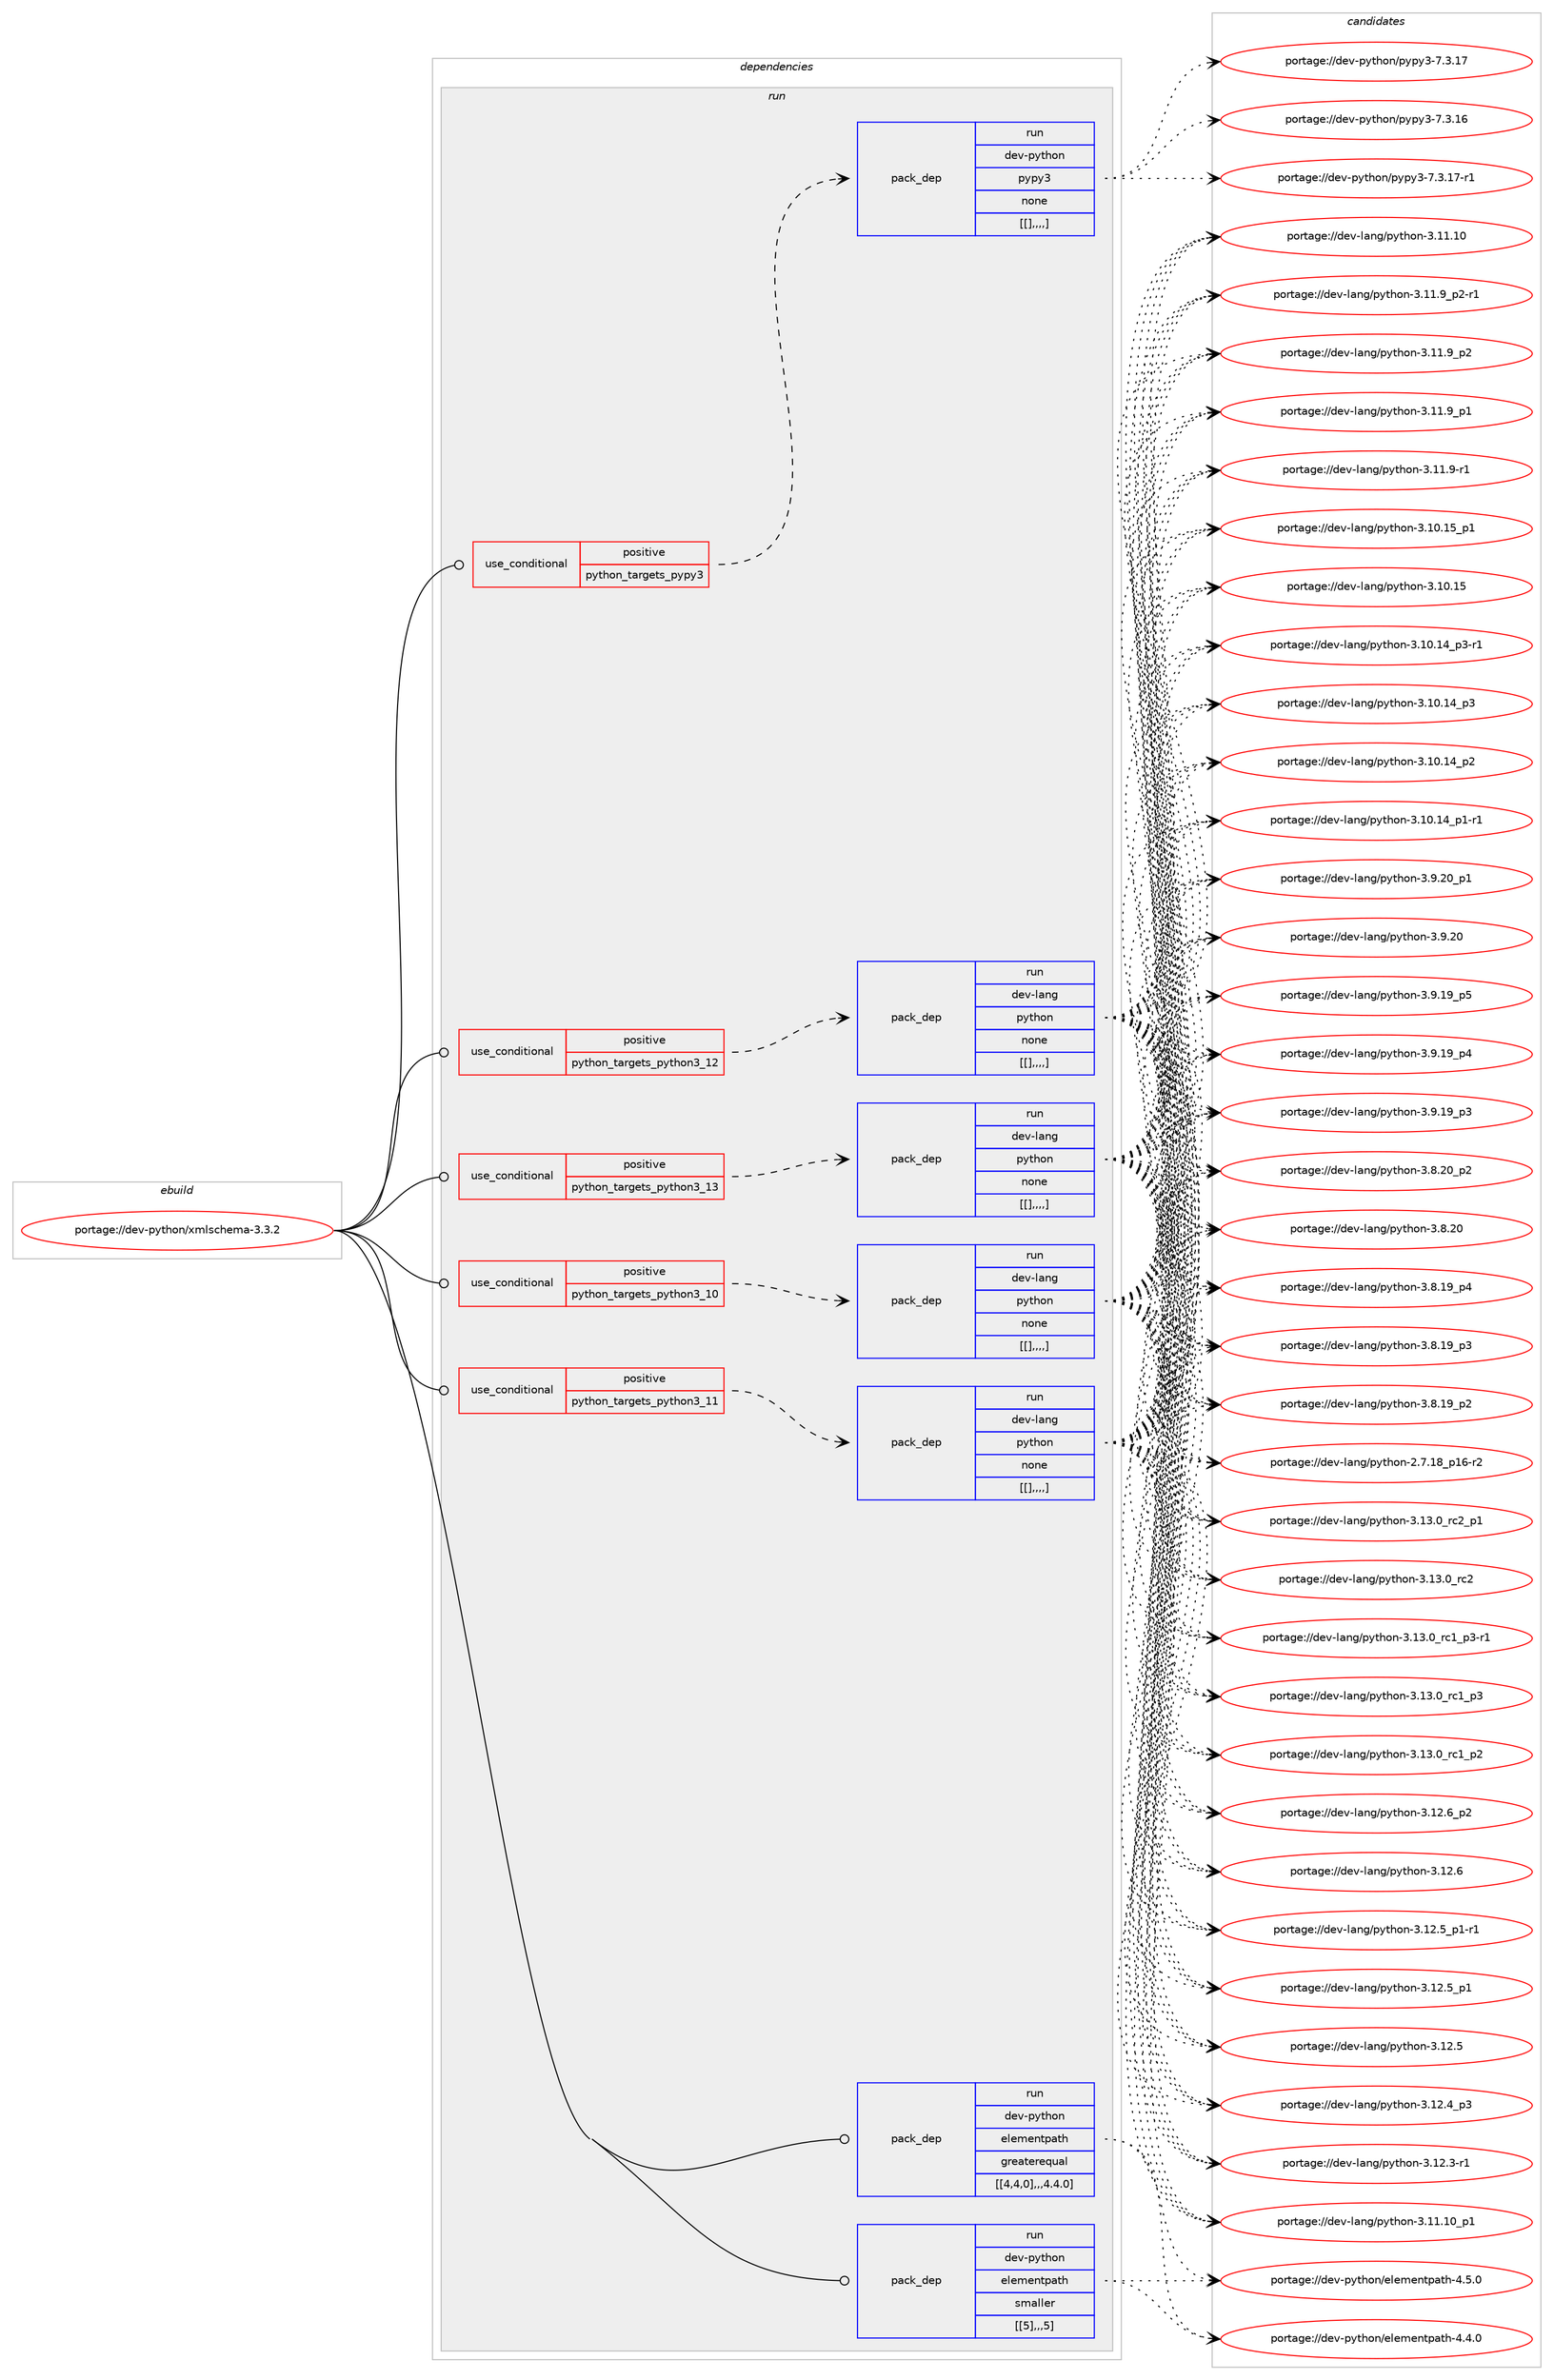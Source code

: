 digraph prolog {

# *************
# Graph options
# *************

newrank=true;
concentrate=true;
compound=true;
graph [rankdir=LR,fontname=Helvetica,fontsize=10,ranksep=1.5];#, ranksep=2.5, nodesep=0.2];
edge  [arrowhead=vee];
node  [fontname=Helvetica,fontsize=10];

# **********
# The ebuild
# **********

subgraph cluster_leftcol {
color=gray;
label=<<i>ebuild</i>>;
id [label="portage://dev-python/xmlschema-3.3.2", color=red, width=4, href="../dev-python/xmlschema-3.3.2.svg"];
}

# ****************
# The dependencies
# ****************

subgraph cluster_midcol {
color=gray;
label=<<i>dependencies</i>>;
subgraph cluster_compile {
fillcolor="#eeeeee";
style=filled;
label=<<i>compile</i>>;
}
subgraph cluster_compileandrun {
fillcolor="#eeeeee";
style=filled;
label=<<i>compile and run</i>>;
}
subgraph cluster_run {
fillcolor="#eeeeee";
style=filled;
label=<<i>run</i>>;
subgraph cond43138 {
dependency171259 [label=<<TABLE BORDER="0" CELLBORDER="1" CELLSPACING="0" CELLPADDING="4"><TR><TD ROWSPAN="3" CELLPADDING="10">use_conditional</TD></TR><TR><TD>positive</TD></TR><TR><TD>python_targets_pypy3</TD></TR></TABLE>>, shape=none, color=red];
subgraph pack126858 {
dependency171260 [label=<<TABLE BORDER="0" CELLBORDER="1" CELLSPACING="0" CELLPADDING="4" WIDTH="220"><TR><TD ROWSPAN="6" CELLPADDING="30">pack_dep</TD></TR><TR><TD WIDTH="110">run</TD></TR><TR><TD>dev-python</TD></TR><TR><TD>pypy3</TD></TR><TR><TD>none</TD></TR><TR><TD>[[],,,,]</TD></TR></TABLE>>, shape=none, color=blue];
}
dependency171259:e -> dependency171260:w [weight=20,style="dashed",arrowhead="vee"];
}
id:e -> dependency171259:w [weight=20,style="solid",arrowhead="odot"];
subgraph cond43139 {
dependency171261 [label=<<TABLE BORDER="0" CELLBORDER="1" CELLSPACING="0" CELLPADDING="4"><TR><TD ROWSPAN="3" CELLPADDING="10">use_conditional</TD></TR><TR><TD>positive</TD></TR><TR><TD>python_targets_python3_10</TD></TR></TABLE>>, shape=none, color=red];
subgraph pack126859 {
dependency171262 [label=<<TABLE BORDER="0" CELLBORDER="1" CELLSPACING="0" CELLPADDING="4" WIDTH="220"><TR><TD ROWSPAN="6" CELLPADDING="30">pack_dep</TD></TR><TR><TD WIDTH="110">run</TD></TR><TR><TD>dev-lang</TD></TR><TR><TD>python</TD></TR><TR><TD>none</TD></TR><TR><TD>[[],,,,]</TD></TR></TABLE>>, shape=none, color=blue];
}
dependency171261:e -> dependency171262:w [weight=20,style="dashed",arrowhead="vee"];
}
id:e -> dependency171261:w [weight=20,style="solid",arrowhead="odot"];
subgraph cond43140 {
dependency171263 [label=<<TABLE BORDER="0" CELLBORDER="1" CELLSPACING="0" CELLPADDING="4"><TR><TD ROWSPAN="3" CELLPADDING="10">use_conditional</TD></TR><TR><TD>positive</TD></TR><TR><TD>python_targets_python3_11</TD></TR></TABLE>>, shape=none, color=red];
subgraph pack126860 {
dependency171264 [label=<<TABLE BORDER="0" CELLBORDER="1" CELLSPACING="0" CELLPADDING="4" WIDTH="220"><TR><TD ROWSPAN="6" CELLPADDING="30">pack_dep</TD></TR><TR><TD WIDTH="110">run</TD></TR><TR><TD>dev-lang</TD></TR><TR><TD>python</TD></TR><TR><TD>none</TD></TR><TR><TD>[[],,,,]</TD></TR></TABLE>>, shape=none, color=blue];
}
dependency171263:e -> dependency171264:w [weight=20,style="dashed",arrowhead="vee"];
}
id:e -> dependency171263:w [weight=20,style="solid",arrowhead="odot"];
subgraph cond43141 {
dependency171265 [label=<<TABLE BORDER="0" CELLBORDER="1" CELLSPACING="0" CELLPADDING="4"><TR><TD ROWSPAN="3" CELLPADDING="10">use_conditional</TD></TR><TR><TD>positive</TD></TR><TR><TD>python_targets_python3_12</TD></TR></TABLE>>, shape=none, color=red];
subgraph pack126861 {
dependency171266 [label=<<TABLE BORDER="0" CELLBORDER="1" CELLSPACING="0" CELLPADDING="4" WIDTH="220"><TR><TD ROWSPAN="6" CELLPADDING="30">pack_dep</TD></TR><TR><TD WIDTH="110">run</TD></TR><TR><TD>dev-lang</TD></TR><TR><TD>python</TD></TR><TR><TD>none</TD></TR><TR><TD>[[],,,,]</TD></TR></TABLE>>, shape=none, color=blue];
}
dependency171265:e -> dependency171266:w [weight=20,style="dashed",arrowhead="vee"];
}
id:e -> dependency171265:w [weight=20,style="solid",arrowhead="odot"];
subgraph cond43142 {
dependency171267 [label=<<TABLE BORDER="0" CELLBORDER="1" CELLSPACING="0" CELLPADDING="4"><TR><TD ROWSPAN="3" CELLPADDING="10">use_conditional</TD></TR><TR><TD>positive</TD></TR><TR><TD>python_targets_python3_13</TD></TR></TABLE>>, shape=none, color=red];
subgraph pack126862 {
dependency171268 [label=<<TABLE BORDER="0" CELLBORDER="1" CELLSPACING="0" CELLPADDING="4" WIDTH="220"><TR><TD ROWSPAN="6" CELLPADDING="30">pack_dep</TD></TR><TR><TD WIDTH="110">run</TD></TR><TR><TD>dev-lang</TD></TR><TR><TD>python</TD></TR><TR><TD>none</TD></TR><TR><TD>[[],,,,]</TD></TR></TABLE>>, shape=none, color=blue];
}
dependency171267:e -> dependency171268:w [weight=20,style="dashed",arrowhead="vee"];
}
id:e -> dependency171267:w [weight=20,style="solid",arrowhead="odot"];
subgraph pack126863 {
dependency171269 [label=<<TABLE BORDER="0" CELLBORDER="1" CELLSPACING="0" CELLPADDING="4" WIDTH="220"><TR><TD ROWSPAN="6" CELLPADDING="30">pack_dep</TD></TR><TR><TD WIDTH="110">run</TD></TR><TR><TD>dev-python</TD></TR><TR><TD>elementpath</TD></TR><TR><TD>greaterequal</TD></TR><TR><TD>[[4,4,0],,,4.4.0]</TD></TR></TABLE>>, shape=none, color=blue];
}
id:e -> dependency171269:w [weight=20,style="solid",arrowhead="odot"];
subgraph pack126864 {
dependency171270 [label=<<TABLE BORDER="0" CELLBORDER="1" CELLSPACING="0" CELLPADDING="4" WIDTH="220"><TR><TD ROWSPAN="6" CELLPADDING="30">pack_dep</TD></TR><TR><TD WIDTH="110">run</TD></TR><TR><TD>dev-python</TD></TR><TR><TD>elementpath</TD></TR><TR><TD>smaller</TD></TR><TR><TD>[[5],,,5]</TD></TR></TABLE>>, shape=none, color=blue];
}
id:e -> dependency171270:w [weight=20,style="solid",arrowhead="odot"];
}
}

# **************
# The candidates
# **************

subgraph cluster_choices {
rank=same;
color=gray;
label=<<i>candidates</i>>;

subgraph choice126858 {
color=black;
nodesep=1;
choice100101118451121211161041111104711212111212151455546514649554511449 [label="portage://dev-python/pypy3-7.3.17-r1", color=red, width=4,href="../dev-python/pypy3-7.3.17-r1.svg"];
choice10010111845112121116104111110471121211121215145554651464955 [label="portage://dev-python/pypy3-7.3.17", color=red, width=4,href="../dev-python/pypy3-7.3.17.svg"];
choice10010111845112121116104111110471121211121215145554651464954 [label="portage://dev-python/pypy3-7.3.16", color=red, width=4,href="../dev-python/pypy3-7.3.16.svg"];
dependency171260:e -> choice100101118451121211161041111104711212111212151455546514649554511449:w [style=dotted,weight="100"];
dependency171260:e -> choice10010111845112121116104111110471121211121215145554651464955:w [style=dotted,weight="100"];
dependency171260:e -> choice10010111845112121116104111110471121211121215145554651464954:w [style=dotted,weight="100"];
}
subgraph choice126859 {
color=black;
nodesep=1;
choice100101118451089711010347112121116104111110455146495146489511499509511249 [label="portage://dev-lang/python-3.13.0_rc2_p1", color=red, width=4,href="../dev-lang/python-3.13.0_rc2_p1.svg"];
choice10010111845108971101034711212111610411111045514649514648951149950 [label="portage://dev-lang/python-3.13.0_rc2", color=red, width=4,href="../dev-lang/python-3.13.0_rc2.svg"];
choice1001011184510897110103471121211161041111104551464951464895114994995112514511449 [label="portage://dev-lang/python-3.13.0_rc1_p3-r1", color=red, width=4,href="../dev-lang/python-3.13.0_rc1_p3-r1.svg"];
choice100101118451089711010347112121116104111110455146495146489511499499511251 [label="portage://dev-lang/python-3.13.0_rc1_p3", color=red, width=4,href="../dev-lang/python-3.13.0_rc1_p3.svg"];
choice100101118451089711010347112121116104111110455146495146489511499499511250 [label="portage://dev-lang/python-3.13.0_rc1_p2", color=red, width=4,href="../dev-lang/python-3.13.0_rc1_p2.svg"];
choice100101118451089711010347112121116104111110455146495046549511250 [label="portage://dev-lang/python-3.12.6_p2", color=red, width=4,href="../dev-lang/python-3.12.6_p2.svg"];
choice10010111845108971101034711212111610411111045514649504654 [label="portage://dev-lang/python-3.12.6", color=red, width=4,href="../dev-lang/python-3.12.6.svg"];
choice1001011184510897110103471121211161041111104551464950465395112494511449 [label="portage://dev-lang/python-3.12.5_p1-r1", color=red, width=4,href="../dev-lang/python-3.12.5_p1-r1.svg"];
choice100101118451089711010347112121116104111110455146495046539511249 [label="portage://dev-lang/python-3.12.5_p1", color=red, width=4,href="../dev-lang/python-3.12.5_p1.svg"];
choice10010111845108971101034711212111610411111045514649504653 [label="portage://dev-lang/python-3.12.5", color=red, width=4,href="../dev-lang/python-3.12.5.svg"];
choice100101118451089711010347112121116104111110455146495046529511251 [label="portage://dev-lang/python-3.12.4_p3", color=red, width=4,href="../dev-lang/python-3.12.4_p3.svg"];
choice100101118451089711010347112121116104111110455146495046514511449 [label="portage://dev-lang/python-3.12.3-r1", color=red, width=4,href="../dev-lang/python-3.12.3-r1.svg"];
choice10010111845108971101034711212111610411111045514649494649489511249 [label="portage://dev-lang/python-3.11.10_p1", color=red, width=4,href="../dev-lang/python-3.11.10_p1.svg"];
choice1001011184510897110103471121211161041111104551464949464948 [label="portage://dev-lang/python-3.11.10", color=red, width=4,href="../dev-lang/python-3.11.10.svg"];
choice1001011184510897110103471121211161041111104551464949465795112504511449 [label="portage://dev-lang/python-3.11.9_p2-r1", color=red, width=4,href="../dev-lang/python-3.11.9_p2-r1.svg"];
choice100101118451089711010347112121116104111110455146494946579511250 [label="portage://dev-lang/python-3.11.9_p2", color=red, width=4,href="../dev-lang/python-3.11.9_p2.svg"];
choice100101118451089711010347112121116104111110455146494946579511249 [label="portage://dev-lang/python-3.11.9_p1", color=red, width=4,href="../dev-lang/python-3.11.9_p1.svg"];
choice100101118451089711010347112121116104111110455146494946574511449 [label="portage://dev-lang/python-3.11.9-r1", color=red, width=4,href="../dev-lang/python-3.11.9-r1.svg"];
choice10010111845108971101034711212111610411111045514649484649539511249 [label="portage://dev-lang/python-3.10.15_p1", color=red, width=4,href="../dev-lang/python-3.10.15_p1.svg"];
choice1001011184510897110103471121211161041111104551464948464953 [label="portage://dev-lang/python-3.10.15", color=red, width=4,href="../dev-lang/python-3.10.15.svg"];
choice100101118451089711010347112121116104111110455146494846495295112514511449 [label="portage://dev-lang/python-3.10.14_p3-r1", color=red, width=4,href="../dev-lang/python-3.10.14_p3-r1.svg"];
choice10010111845108971101034711212111610411111045514649484649529511251 [label="portage://dev-lang/python-3.10.14_p3", color=red, width=4,href="../dev-lang/python-3.10.14_p3.svg"];
choice10010111845108971101034711212111610411111045514649484649529511250 [label="portage://dev-lang/python-3.10.14_p2", color=red, width=4,href="../dev-lang/python-3.10.14_p2.svg"];
choice100101118451089711010347112121116104111110455146494846495295112494511449 [label="portage://dev-lang/python-3.10.14_p1-r1", color=red, width=4,href="../dev-lang/python-3.10.14_p1-r1.svg"];
choice100101118451089711010347112121116104111110455146574650489511249 [label="portage://dev-lang/python-3.9.20_p1", color=red, width=4,href="../dev-lang/python-3.9.20_p1.svg"];
choice10010111845108971101034711212111610411111045514657465048 [label="portage://dev-lang/python-3.9.20", color=red, width=4,href="../dev-lang/python-3.9.20.svg"];
choice100101118451089711010347112121116104111110455146574649579511253 [label="portage://dev-lang/python-3.9.19_p5", color=red, width=4,href="../dev-lang/python-3.9.19_p5.svg"];
choice100101118451089711010347112121116104111110455146574649579511252 [label="portage://dev-lang/python-3.9.19_p4", color=red, width=4,href="../dev-lang/python-3.9.19_p4.svg"];
choice100101118451089711010347112121116104111110455146574649579511251 [label="portage://dev-lang/python-3.9.19_p3", color=red, width=4,href="../dev-lang/python-3.9.19_p3.svg"];
choice100101118451089711010347112121116104111110455146564650489511250 [label="portage://dev-lang/python-3.8.20_p2", color=red, width=4,href="../dev-lang/python-3.8.20_p2.svg"];
choice10010111845108971101034711212111610411111045514656465048 [label="portage://dev-lang/python-3.8.20", color=red, width=4,href="../dev-lang/python-3.8.20.svg"];
choice100101118451089711010347112121116104111110455146564649579511252 [label="portage://dev-lang/python-3.8.19_p4", color=red, width=4,href="../dev-lang/python-3.8.19_p4.svg"];
choice100101118451089711010347112121116104111110455146564649579511251 [label="portage://dev-lang/python-3.8.19_p3", color=red, width=4,href="../dev-lang/python-3.8.19_p3.svg"];
choice100101118451089711010347112121116104111110455146564649579511250 [label="portage://dev-lang/python-3.8.19_p2", color=red, width=4,href="../dev-lang/python-3.8.19_p2.svg"];
choice100101118451089711010347112121116104111110455046554649569511249544511450 [label="portage://dev-lang/python-2.7.18_p16-r2", color=red, width=4,href="../dev-lang/python-2.7.18_p16-r2.svg"];
dependency171262:e -> choice100101118451089711010347112121116104111110455146495146489511499509511249:w [style=dotted,weight="100"];
dependency171262:e -> choice10010111845108971101034711212111610411111045514649514648951149950:w [style=dotted,weight="100"];
dependency171262:e -> choice1001011184510897110103471121211161041111104551464951464895114994995112514511449:w [style=dotted,weight="100"];
dependency171262:e -> choice100101118451089711010347112121116104111110455146495146489511499499511251:w [style=dotted,weight="100"];
dependency171262:e -> choice100101118451089711010347112121116104111110455146495146489511499499511250:w [style=dotted,weight="100"];
dependency171262:e -> choice100101118451089711010347112121116104111110455146495046549511250:w [style=dotted,weight="100"];
dependency171262:e -> choice10010111845108971101034711212111610411111045514649504654:w [style=dotted,weight="100"];
dependency171262:e -> choice1001011184510897110103471121211161041111104551464950465395112494511449:w [style=dotted,weight="100"];
dependency171262:e -> choice100101118451089711010347112121116104111110455146495046539511249:w [style=dotted,weight="100"];
dependency171262:e -> choice10010111845108971101034711212111610411111045514649504653:w [style=dotted,weight="100"];
dependency171262:e -> choice100101118451089711010347112121116104111110455146495046529511251:w [style=dotted,weight="100"];
dependency171262:e -> choice100101118451089711010347112121116104111110455146495046514511449:w [style=dotted,weight="100"];
dependency171262:e -> choice10010111845108971101034711212111610411111045514649494649489511249:w [style=dotted,weight="100"];
dependency171262:e -> choice1001011184510897110103471121211161041111104551464949464948:w [style=dotted,weight="100"];
dependency171262:e -> choice1001011184510897110103471121211161041111104551464949465795112504511449:w [style=dotted,weight="100"];
dependency171262:e -> choice100101118451089711010347112121116104111110455146494946579511250:w [style=dotted,weight="100"];
dependency171262:e -> choice100101118451089711010347112121116104111110455146494946579511249:w [style=dotted,weight="100"];
dependency171262:e -> choice100101118451089711010347112121116104111110455146494946574511449:w [style=dotted,weight="100"];
dependency171262:e -> choice10010111845108971101034711212111610411111045514649484649539511249:w [style=dotted,weight="100"];
dependency171262:e -> choice1001011184510897110103471121211161041111104551464948464953:w [style=dotted,weight="100"];
dependency171262:e -> choice100101118451089711010347112121116104111110455146494846495295112514511449:w [style=dotted,weight="100"];
dependency171262:e -> choice10010111845108971101034711212111610411111045514649484649529511251:w [style=dotted,weight="100"];
dependency171262:e -> choice10010111845108971101034711212111610411111045514649484649529511250:w [style=dotted,weight="100"];
dependency171262:e -> choice100101118451089711010347112121116104111110455146494846495295112494511449:w [style=dotted,weight="100"];
dependency171262:e -> choice100101118451089711010347112121116104111110455146574650489511249:w [style=dotted,weight="100"];
dependency171262:e -> choice10010111845108971101034711212111610411111045514657465048:w [style=dotted,weight="100"];
dependency171262:e -> choice100101118451089711010347112121116104111110455146574649579511253:w [style=dotted,weight="100"];
dependency171262:e -> choice100101118451089711010347112121116104111110455146574649579511252:w [style=dotted,weight="100"];
dependency171262:e -> choice100101118451089711010347112121116104111110455146574649579511251:w [style=dotted,weight="100"];
dependency171262:e -> choice100101118451089711010347112121116104111110455146564650489511250:w [style=dotted,weight="100"];
dependency171262:e -> choice10010111845108971101034711212111610411111045514656465048:w [style=dotted,weight="100"];
dependency171262:e -> choice100101118451089711010347112121116104111110455146564649579511252:w [style=dotted,weight="100"];
dependency171262:e -> choice100101118451089711010347112121116104111110455146564649579511251:w [style=dotted,weight="100"];
dependency171262:e -> choice100101118451089711010347112121116104111110455146564649579511250:w [style=dotted,weight="100"];
dependency171262:e -> choice100101118451089711010347112121116104111110455046554649569511249544511450:w [style=dotted,weight="100"];
}
subgraph choice126860 {
color=black;
nodesep=1;
choice100101118451089711010347112121116104111110455146495146489511499509511249 [label="portage://dev-lang/python-3.13.0_rc2_p1", color=red, width=4,href="../dev-lang/python-3.13.0_rc2_p1.svg"];
choice10010111845108971101034711212111610411111045514649514648951149950 [label="portage://dev-lang/python-3.13.0_rc2", color=red, width=4,href="../dev-lang/python-3.13.0_rc2.svg"];
choice1001011184510897110103471121211161041111104551464951464895114994995112514511449 [label="portage://dev-lang/python-3.13.0_rc1_p3-r1", color=red, width=4,href="../dev-lang/python-3.13.0_rc1_p3-r1.svg"];
choice100101118451089711010347112121116104111110455146495146489511499499511251 [label="portage://dev-lang/python-3.13.0_rc1_p3", color=red, width=4,href="../dev-lang/python-3.13.0_rc1_p3.svg"];
choice100101118451089711010347112121116104111110455146495146489511499499511250 [label="portage://dev-lang/python-3.13.0_rc1_p2", color=red, width=4,href="../dev-lang/python-3.13.0_rc1_p2.svg"];
choice100101118451089711010347112121116104111110455146495046549511250 [label="portage://dev-lang/python-3.12.6_p2", color=red, width=4,href="../dev-lang/python-3.12.6_p2.svg"];
choice10010111845108971101034711212111610411111045514649504654 [label="portage://dev-lang/python-3.12.6", color=red, width=4,href="../dev-lang/python-3.12.6.svg"];
choice1001011184510897110103471121211161041111104551464950465395112494511449 [label="portage://dev-lang/python-3.12.5_p1-r1", color=red, width=4,href="../dev-lang/python-3.12.5_p1-r1.svg"];
choice100101118451089711010347112121116104111110455146495046539511249 [label="portage://dev-lang/python-3.12.5_p1", color=red, width=4,href="../dev-lang/python-3.12.5_p1.svg"];
choice10010111845108971101034711212111610411111045514649504653 [label="portage://dev-lang/python-3.12.5", color=red, width=4,href="../dev-lang/python-3.12.5.svg"];
choice100101118451089711010347112121116104111110455146495046529511251 [label="portage://dev-lang/python-3.12.4_p3", color=red, width=4,href="../dev-lang/python-3.12.4_p3.svg"];
choice100101118451089711010347112121116104111110455146495046514511449 [label="portage://dev-lang/python-3.12.3-r1", color=red, width=4,href="../dev-lang/python-3.12.3-r1.svg"];
choice10010111845108971101034711212111610411111045514649494649489511249 [label="portage://dev-lang/python-3.11.10_p1", color=red, width=4,href="../dev-lang/python-3.11.10_p1.svg"];
choice1001011184510897110103471121211161041111104551464949464948 [label="portage://dev-lang/python-3.11.10", color=red, width=4,href="../dev-lang/python-3.11.10.svg"];
choice1001011184510897110103471121211161041111104551464949465795112504511449 [label="portage://dev-lang/python-3.11.9_p2-r1", color=red, width=4,href="../dev-lang/python-3.11.9_p2-r1.svg"];
choice100101118451089711010347112121116104111110455146494946579511250 [label="portage://dev-lang/python-3.11.9_p2", color=red, width=4,href="../dev-lang/python-3.11.9_p2.svg"];
choice100101118451089711010347112121116104111110455146494946579511249 [label="portage://dev-lang/python-3.11.9_p1", color=red, width=4,href="../dev-lang/python-3.11.9_p1.svg"];
choice100101118451089711010347112121116104111110455146494946574511449 [label="portage://dev-lang/python-3.11.9-r1", color=red, width=4,href="../dev-lang/python-3.11.9-r1.svg"];
choice10010111845108971101034711212111610411111045514649484649539511249 [label="portage://dev-lang/python-3.10.15_p1", color=red, width=4,href="../dev-lang/python-3.10.15_p1.svg"];
choice1001011184510897110103471121211161041111104551464948464953 [label="portage://dev-lang/python-3.10.15", color=red, width=4,href="../dev-lang/python-3.10.15.svg"];
choice100101118451089711010347112121116104111110455146494846495295112514511449 [label="portage://dev-lang/python-3.10.14_p3-r1", color=red, width=4,href="../dev-lang/python-3.10.14_p3-r1.svg"];
choice10010111845108971101034711212111610411111045514649484649529511251 [label="portage://dev-lang/python-3.10.14_p3", color=red, width=4,href="../dev-lang/python-3.10.14_p3.svg"];
choice10010111845108971101034711212111610411111045514649484649529511250 [label="portage://dev-lang/python-3.10.14_p2", color=red, width=4,href="../dev-lang/python-3.10.14_p2.svg"];
choice100101118451089711010347112121116104111110455146494846495295112494511449 [label="portage://dev-lang/python-3.10.14_p1-r1", color=red, width=4,href="../dev-lang/python-3.10.14_p1-r1.svg"];
choice100101118451089711010347112121116104111110455146574650489511249 [label="portage://dev-lang/python-3.9.20_p1", color=red, width=4,href="../dev-lang/python-3.9.20_p1.svg"];
choice10010111845108971101034711212111610411111045514657465048 [label="portage://dev-lang/python-3.9.20", color=red, width=4,href="../dev-lang/python-3.9.20.svg"];
choice100101118451089711010347112121116104111110455146574649579511253 [label="portage://dev-lang/python-3.9.19_p5", color=red, width=4,href="../dev-lang/python-3.9.19_p5.svg"];
choice100101118451089711010347112121116104111110455146574649579511252 [label="portage://dev-lang/python-3.9.19_p4", color=red, width=4,href="../dev-lang/python-3.9.19_p4.svg"];
choice100101118451089711010347112121116104111110455146574649579511251 [label="portage://dev-lang/python-3.9.19_p3", color=red, width=4,href="../dev-lang/python-3.9.19_p3.svg"];
choice100101118451089711010347112121116104111110455146564650489511250 [label="portage://dev-lang/python-3.8.20_p2", color=red, width=4,href="../dev-lang/python-3.8.20_p2.svg"];
choice10010111845108971101034711212111610411111045514656465048 [label="portage://dev-lang/python-3.8.20", color=red, width=4,href="../dev-lang/python-3.8.20.svg"];
choice100101118451089711010347112121116104111110455146564649579511252 [label="portage://dev-lang/python-3.8.19_p4", color=red, width=4,href="../dev-lang/python-3.8.19_p4.svg"];
choice100101118451089711010347112121116104111110455146564649579511251 [label="portage://dev-lang/python-3.8.19_p3", color=red, width=4,href="../dev-lang/python-3.8.19_p3.svg"];
choice100101118451089711010347112121116104111110455146564649579511250 [label="portage://dev-lang/python-3.8.19_p2", color=red, width=4,href="../dev-lang/python-3.8.19_p2.svg"];
choice100101118451089711010347112121116104111110455046554649569511249544511450 [label="portage://dev-lang/python-2.7.18_p16-r2", color=red, width=4,href="../dev-lang/python-2.7.18_p16-r2.svg"];
dependency171264:e -> choice100101118451089711010347112121116104111110455146495146489511499509511249:w [style=dotted,weight="100"];
dependency171264:e -> choice10010111845108971101034711212111610411111045514649514648951149950:w [style=dotted,weight="100"];
dependency171264:e -> choice1001011184510897110103471121211161041111104551464951464895114994995112514511449:w [style=dotted,weight="100"];
dependency171264:e -> choice100101118451089711010347112121116104111110455146495146489511499499511251:w [style=dotted,weight="100"];
dependency171264:e -> choice100101118451089711010347112121116104111110455146495146489511499499511250:w [style=dotted,weight="100"];
dependency171264:e -> choice100101118451089711010347112121116104111110455146495046549511250:w [style=dotted,weight="100"];
dependency171264:e -> choice10010111845108971101034711212111610411111045514649504654:w [style=dotted,weight="100"];
dependency171264:e -> choice1001011184510897110103471121211161041111104551464950465395112494511449:w [style=dotted,weight="100"];
dependency171264:e -> choice100101118451089711010347112121116104111110455146495046539511249:w [style=dotted,weight="100"];
dependency171264:e -> choice10010111845108971101034711212111610411111045514649504653:w [style=dotted,weight="100"];
dependency171264:e -> choice100101118451089711010347112121116104111110455146495046529511251:w [style=dotted,weight="100"];
dependency171264:e -> choice100101118451089711010347112121116104111110455146495046514511449:w [style=dotted,weight="100"];
dependency171264:e -> choice10010111845108971101034711212111610411111045514649494649489511249:w [style=dotted,weight="100"];
dependency171264:e -> choice1001011184510897110103471121211161041111104551464949464948:w [style=dotted,weight="100"];
dependency171264:e -> choice1001011184510897110103471121211161041111104551464949465795112504511449:w [style=dotted,weight="100"];
dependency171264:e -> choice100101118451089711010347112121116104111110455146494946579511250:w [style=dotted,weight="100"];
dependency171264:e -> choice100101118451089711010347112121116104111110455146494946579511249:w [style=dotted,weight="100"];
dependency171264:e -> choice100101118451089711010347112121116104111110455146494946574511449:w [style=dotted,weight="100"];
dependency171264:e -> choice10010111845108971101034711212111610411111045514649484649539511249:w [style=dotted,weight="100"];
dependency171264:e -> choice1001011184510897110103471121211161041111104551464948464953:w [style=dotted,weight="100"];
dependency171264:e -> choice100101118451089711010347112121116104111110455146494846495295112514511449:w [style=dotted,weight="100"];
dependency171264:e -> choice10010111845108971101034711212111610411111045514649484649529511251:w [style=dotted,weight="100"];
dependency171264:e -> choice10010111845108971101034711212111610411111045514649484649529511250:w [style=dotted,weight="100"];
dependency171264:e -> choice100101118451089711010347112121116104111110455146494846495295112494511449:w [style=dotted,weight="100"];
dependency171264:e -> choice100101118451089711010347112121116104111110455146574650489511249:w [style=dotted,weight="100"];
dependency171264:e -> choice10010111845108971101034711212111610411111045514657465048:w [style=dotted,weight="100"];
dependency171264:e -> choice100101118451089711010347112121116104111110455146574649579511253:w [style=dotted,weight="100"];
dependency171264:e -> choice100101118451089711010347112121116104111110455146574649579511252:w [style=dotted,weight="100"];
dependency171264:e -> choice100101118451089711010347112121116104111110455146574649579511251:w [style=dotted,weight="100"];
dependency171264:e -> choice100101118451089711010347112121116104111110455146564650489511250:w [style=dotted,weight="100"];
dependency171264:e -> choice10010111845108971101034711212111610411111045514656465048:w [style=dotted,weight="100"];
dependency171264:e -> choice100101118451089711010347112121116104111110455146564649579511252:w [style=dotted,weight="100"];
dependency171264:e -> choice100101118451089711010347112121116104111110455146564649579511251:w [style=dotted,weight="100"];
dependency171264:e -> choice100101118451089711010347112121116104111110455146564649579511250:w [style=dotted,weight="100"];
dependency171264:e -> choice100101118451089711010347112121116104111110455046554649569511249544511450:w [style=dotted,weight="100"];
}
subgraph choice126861 {
color=black;
nodesep=1;
choice100101118451089711010347112121116104111110455146495146489511499509511249 [label="portage://dev-lang/python-3.13.0_rc2_p1", color=red, width=4,href="../dev-lang/python-3.13.0_rc2_p1.svg"];
choice10010111845108971101034711212111610411111045514649514648951149950 [label="portage://dev-lang/python-3.13.0_rc2", color=red, width=4,href="../dev-lang/python-3.13.0_rc2.svg"];
choice1001011184510897110103471121211161041111104551464951464895114994995112514511449 [label="portage://dev-lang/python-3.13.0_rc1_p3-r1", color=red, width=4,href="../dev-lang/python-3.13.0_rc1_p3-r1.svg"];
choice100101118451089711010347112121116104111110455146495146489511499499511251 [label="portage://dev-lang/python-3.13.0_rc1_p3", color=red, width=4,href="../dev-lang/python-3.13.0_rc1_p3.svg"];
choice100101118451089711010347112121116104111110455146495146489511499499511250 [label="portage://dev-lang/python-3.13.0_rc1_p2", color=red, width=4,href="../dev-lang/python-3.13.0_rc1_p2.svg"];
choice100101118451089711010347112121116104111110455146495046549511250 [label="portage://dev-lang/python-3.12.6_p2", color=red, width=4,href="../dev-lang/python-3.12.6_p2.svg"];
choice10010111845108971101034711212111610411111045514649504654 [label="portage://dev-lang/python-3.12.6", color=red, width=4,href="../dev-lang/python-3.12.6.svg"];
choice1001011184510897110103471121211161041111104551464950465395112494511449 [label="portage://dev-lang/python-3.12.5_p1-r1", color=red, width=4,href="../dev-lang/python-3.12.5_p1-r1.svg"];
choice100101118451089711010347112121116104111110455146495046539511249 [label="portage://dev-lang/python-3.12.5_p1", color=red, width=4,href="../dev-lang/python-3.12.5_p1.svg"];
choice10010111845108971101034711212111610411111045514649504653 [label="portage://dev-lang/python-3.12.5", color=red, width=4,href="../dev-lang/python-3.12.5.svg"];
choice100101118451089711010347112121116104111110455146495046529511251 [label="portage://dev-lang/python-3.12.4_p3", color=red, width=4,href="../dev-lang/python-3.12.4_p3.svg"];
choice100101118451089711010347112121116104111110455146495046514511449 [label="portage://dev-lang/python-3.12.3-r1", color=red, width=4,href="../dev-lang/python-3.12.3-r1.svg"];
choice10010111845108971101034711212111610411111045514649494649489511249 [label="portage://dev-lang/python-3.11.10_p1", color=red, width=4,href="../dev-lang/python-3.11.10_p1.svg"];
choice1001011184510897110103471121211161041111104551464949464948 [label="portage://dev-lang/python-3.11.10", color=red, width=4,href="../dev-lang/python-3.11.10.svg"];
choice1001011184510897110103471121211161041111104551464949465795112504511449 [label="portage://dev-lang/python-3.11.9_p2-r1", color=red, width=4,href="../dev-lang/python-3.11.9_p2-r1.svg"];
choice100101118451089711010347112121116104111110455146494946579511250 [label="portage://dev-lang/python-3.11.9_p2", color=red, width=4,href="../dev-lang/python-3.11.9_p2.svg"];
choice100101118451089711010347112121116104111110455146494946579511249 [label="portage://dev-lang/python-3.11.9_p1", color=red, width=4,href="../dev-lang/python-3.11.9_p1.svg"];
choice100101118451089711010347112121116104111110455146494946574511449 [label="portage://dev-lang/python-3.11.9-r1", color=red, width=4,href="../dev-lang/python-3.11.9-r1.svg"];
choice10010111845108971101034711212111610411111045514649484649539511249 [label="portage://dev-lang/python-3.10.15_p1", color=red, width=4,href="../dev-lang/python-3.10.15_p1.svg"];
choice1001011184510897110103471121211161041111104551464948464953 [label="portage://dev-lang/python-3.10.15", color=red, width=4,href="../dev-lang/python-3.10.15.svg"];
choice100101118451089711010347112121116104111110455146494846495295112514511449 [label="portage://dev-lang/python-3.10.14_p3-r1", color=red, width=4,href="../dev-lang/python-3.10.14_p3-r1.svg"];
choice10010111845108971101034711212111610411111045514649484649529511251 [label="portage://dev-lang/python-3.10.14_p3", color=red, width=4,href="../dev-lang/python-3.10.14_p3.svg"];
choice10010111845108971101034711212111610411111045514649484649529511250 [label="portage://dev-lang/python-3.10.14_p2", color=red, width=4,href="../dev-lang/python-3.10.14_p2.svg"];
choice100101118451089711010347112121116104111110455146494846495295112494511449 [label="portage://dev-lang/python-3.10.14_p1-r1", color=red, width=4,href="../dev-lang/python-3.10.14_p1-r1.svg"];
choice100101118451089711010347112121116104111110455146574650489511249 [label="portage://dev-lang/python-3.9.20_p1", color=red, width=4,href="../dev-lang/python-3.9.20_p1.svg"];
choice10010111845108971101034711212111610411111045514657465048 [label="portage://dev-lang/python-3.9.20", color=red, width=4,href="../dev-lang/python-3.9.20.svg"];
choice100101118451089711010347112121116104111110455146574649579511253 [label="portage://dev-lang/python-3.9.19_p5", color=red, width=4,href="../dev-lang/python-3.9.19_p5.svg"];
choice100101118451089711010347112121116104111110455146574649579511252 [label="portage://dev-lang/python-3.9.19_p4", color=red, width=4,href="../dev-lang/python-3.9.19_p4.svg"];
choice100101118451089711010347112121116104111110455146574649579511251 [label="portage://dev-lang/python-3.9.19_p3", color=red, width=4,href="../dev-lang/python-3.9.19_p3.svg"];
choice100101118451089711010347112121116104111110455146564650489511250 [label="portage://dev-lang/python-3.8.20_p2", color=red, width=4,href="../dev-lang/python-3.8.20_p2.svg"];
choice10010111845108971101034711212111610411111045514656465048 [label="portage://dev-lang/python-3.8.20", color=red, width=4,href="../dev-lang/python-3.8.20.svg"];
choice100101118451089711010347112121116104111110455146564649579511252 [label="portage://dev-lang/python-3.8.19_p4", color=red, width=4,href="../dev-lang/python-3.8.19_p4.svg"];
choice100101118451089711010347112121116104111110455146564649579511251 [label="portage://dev-lang/python-3.8.19_p3", color=red, width=4,href="../dev-lang/python-3.8.19_p3.svg"];
choice100101118451089711010347112121116104111110455146564649579511250 [label="portage://dev-lang/python-3.8.19_p2", color=red, width=4,href="../dev-lang/python-3.8.19_p2.svg"];
choice100101118451089711010347112121116104111110455046554649569511249544511450 [label="portage://dev-lang/python-2.7.18_p16-r2", color=red, width=4,href="../dev-lang/python-2.7.18_p16-r2.svg"];
dependency171266:e -> choice100101118451089711010347112121116104111110455146495146489511499509511249:w [style=dotted,weight="100"];
dependency171266:e -> choice10010111845108971101034711212111610411111045514649514648951149950:w [style=dotted,weight="100"];
dependency171266:e -> choice1001011184510897110103471121211161041111104551464951464895114994995112514511449:w [style=dotted,weight="100"];
dependency171266:e -> choice100101118451089711010347112121116104111110455146495146489511499499511251:w [style=dotted,weight="100"];
dependency171266:e -> choice100101118451089711010347112121116104111110455146495146489511499499511250:w [style=dotted,weight="100"];
dependency171266:e -> choice100101118451089711010347112121116104111110455146495046549511250:w [style=dotted,weight="100"];
dependency171266:e -> choice10010111845108971101034711212111610411111045514649504654:w [style=dotted,weight="100"];
dependency171266:e -> choice1001011184510897110103471121211161041111104551464950465395112494511449:w [style=dotted,weight="100"];
dependency171266:e -> choice100101118451089711010347112121116104111110455146495046539511249:w [style=dotted,weight="100"];
dependency171266:e -> choice10010111845108971101034711212111610411111045514649504653:w [style=dotted,weight="100"];
dependency171266:e -> choice100101118451089711010347112121116104111110455146495046529511251:w [style=dotted,weight="100"];
dependency171266:e -> choice100101118451089711010347112121116104111110455146495046514511449:w [style=dotted,weight="100"];
dependency171266:e -> choice10010111845108971101034711212111610411111045514649494649489511249:w [style=dotted,weight="100"];
dependency171266:e -> choice1001011184510897110103471121211161041111104551464949464948:w [style=dotted,weight="100"];
dependency171266:e -> choice1001011184510897110103471121211161041111104551464949465795112504511449:w [style=dotted,weight="100"];
dependency171266:e -> choice100101118451089711010347112121116104111110455146494946579511250:w [style=dotted,weight="100"];
dependency171266:e -> choice100101118451089711010347112121116104111110455146494946579511249:w [style=dotted,weight="100"];
dependency171266:e -> choice100101118451089711010347112121116104111110455146494946574511449:w [style=dotted,weight="100"];
dependency171266:e -> choice10010111845108971101034711212111610411111045514649484649539511249:w [style=dotted,weight="100"];
dependency171266:e -> choice1001011184510897110103471121211161041111104551464948464953:w [style=dotted,weight="100"];
dependency171266:e -> choice100101118451089711010347112121116104111110455146494846495295112514511449:w [style=dotted,weight="100"];
dependency171266:e -> choice10010111845108971101034711212111610411111045514649484649529511251:w [style=dotted,weight="100"];
dependency171266:e -> choice10010111845108971101034711212111610411111045514649484649529511250:w [style=dotted,weight="100"];
dependency171266:e -> choice100101118451089711010347112121116104111110455146494846495295112494511449:w [style=dotted,weight="100"];
dependency171266:e -> choice100101118451089711010347112121116104111110455146574650489511249:w [style=dotted,weight="100"];
dependency171266:e -> choice10010111845108971101034711212111610411111045514657465048:w [style=dotted,weight="100"];
dependency171266:e -> choice100101118451089711010347112121116104111110455146574649579511253:w [style=dotted,weight="100"];
dependency171266:e -> choice100101118451089711010347112121116104111110455146574649579511252:w [style=dotted,weight="100"];
dependency171266:e -> choice100101118451089711010347112121116104111110455146574649579511251:w [style=dotted,weight="100"];
dependency171266:e -> choice100101118451089711010347112121116104111110455146564650489511250:w [style=dotted,weight="100"];
dependency171266:e -> choice10010111845108971101034711212111610411111045514656465048:w [style=dotted,weight="100"];
dependency171266:e -> choice100101118451089711010347112121116104111110455146564649579511252:w [style=dotted,weight="100"];
dependency171266:e -> choice100101118451089711010347112121116104111110455146564649579511251:w [style=dotted,weight="100"];
dependency171266:e -> choice100101118451089711010347112121116104111110455146564649579511250:w [style=dotted,weight="100"];
dependency171266:e -> choice100101118451089711010347112121116104111110455046554649569511249544511450:w [style=dotted,weight="100"];
}
subgraph choice126862 {
color=black;
nodesep=1;
choice100101118451089711010347112121116104111110455146495146489511499509511249 [label="portage://dev-lang/python-3.13.0_rc2_p1", color=red, width=4,href="../dev-lang/python-3.13.0_rc2_p1.svg"];
choice10010111845108971101034711212111610411111045514649514648951149950 [label="portage://dev-lang/python-3.13.0_rc2", color=red, width=4,href="../dev-lang/python-3.13.0_rc2.svg"];
choice1001011184510897110103471121211161041111104551464951464895114994995112514511449 [label="portage://dev-lang/python-3.13.0_rc1_p3-r1", color=red, width=4,href="../dev-lang/python-3.13.0_rc1_p3-r1.svg"];
choice100101118451089711010347112121116104111110455146495146489511499499511251 [label="portage://dev-lang/python-3.13.0_rc1_p3", color=red, width=4,href="../dev-lang/python-3.13.0_rc1_p3.svg"];
choice100101118451089711010347112121116104111110455146495146489511499499511250 [label="portage://dev-lang/python-3.13.0_rc1_p2", color=red, width=4,href="../dev-lang/python-3.13.0_rc1_p2.svg"];
choice100101118451089711010347112121116104111110455146495046549511250 [label="portage://dev-lang/python-3.12.6_p2", color=red, width=4,href="../dev-lang/python-3.12.6_p2.svg"];
choice10010111845108971101034711212111610411111045514649504654 [label="portage://dev-lang/python-3.12.6", color=red, width=4,href="../dev-lang/python-3.12.6.svg"];
choice1001011184510897110103471121211161041111104551464950465395112494511449 [label="portage://dev-lang/python-3.12.5_p1-r1", color=red, width=4,href="../dev-lang/python-3.12.5_p1-r1.svg"];
choice100101118451089711010347112121116104111110455146495046539511249 [label="portage://dev-lang/python-3.12.5_p1", color=red, width=4,href="../dev-lang/python-3.12.5_p1.svg"];
choice10010111845108971101034711212111610411111045514649504653 [label="portage://dev-lang/python-3.12.5", color=red, width=4,href="../dev-lang/python-3.12.5.svg"];
choice100101118451089711010347112121116104111110455146495046529511251 [label="portage://dev-lang/python-3.12.4_p3", color=red, width=4,href="../dev-lang/python-3.12.4_p3.svg"];
choice100101118451089711010347112121116104111110455146495046514511449 [label="portage://dev-lang/python-3.12.3-r1", color=red, width=4,href="../dev-lang/python-3.12.3-r1.svg"];
choice10010111845108971101034711212111610411111045514649494649489511249 [label="portage://dev-lang/python-3.11.10_p1", color=red, width=4,href="../dev-lang/python-3.11.10_p1.svg"];
choice1001011184510897110103471121211161041111104551464949464948 [label="portage://dev-lang/python-3.11.10", color=red, width=4,href="../dev-lang/python-3.11.10.svg"];
choice1001011184510897110103471121211161041111104551464949465795112504511449 [label="portage://dev-lang/python-3.11.9_p2-r1", color=red, width=4,href="../dev-lang/python-3.11.9_p2-r1.svg"];
choice100101118451089711010347112121116104111110455146494946579511250 [label="portage://dev-lang/python-3.11.9_p2", color=red, width=4,href="../dev-lang/python-3.11.9_p2.svg"];
choice100101118451089711010347112121116104111110455146494946579511249 [label="portage://dev-lang/python-3.11.9_p1", color=red, width=4,href="../dev-lang/python-3.11.9_p1.svg"];
choice100101118451089711010347112121116104111110455146494946574511449 [label="portage://dev-lang/python-3.11.9-r1", color=red, width=4,href="../dev-lang/python-3.11.9-r1.svg"];
choice10010111845108971101034711212111610411111045514649484649539511249 [label="portage://dev-lang/python-3.10.15_p1", color=red, width=4,href="../dev-lang/python-3.10.15_p1.svg"];
choice1001011184510897110103471121211161041111104551464948464953 [label="portage://dev-lang/python-3.10.15", color=red, width=4,href="../dev-lang/python-3.10.15.svg"];
choice100101118451089711010347112121116104111110455146494846495295112514511449 [label="portage://dev-lang/python-3.10.14_p3-r1", color=red, width=4,href="../dev-lang/python-3.10.14_p3-r1.svg"];
choice10010111845108971101034711212111610411111045514649484649529511251 [label="portage://dev-lang/python-3.10.14_p3", color=red, width=4,href="../dev-lang/python-3.10.14_p3.svg"];
choice10010111845108971101034711212111610411111045514649484649529511250 [label="portage://dev-lang/python-3.10.14_p2", color=red, width=4,href="../dev-lang/python-3.10.14_p2.svg"];
choice100101118451089711010347112121116104111110455146494846495295112494511449 [label="portage://dev-lang/python-3.10.14_p1-r1", color=red, width=4,href="../dev-lang/python-3.10.14_p1-r1.svg"];
choice100101118451089711010347112121116104111110455146574650489511249 [label="portage://dev-lang/python-3.9.20_p1", color=red, width=4,href="../dev-lang/python-3.9.20_p1.svg"];
choice10010111845108971101034711212111610411111045514657465048 [label="portage://dev-lang/python-3.9.20", color=red, width=4,href="../dev-lang/python-3.9.20.svg"];
choice100101118451089711010347112121116104111110455146574649579511253 [label="portage://dev-lang/python-3.9.19_p5", color=red, width=4,href="../dev-lang/python-3.9.19_p5.svg"];
choice100101118451089711010347112121116104111110455146574649579511252 [label="portage://dev-lang/python-3.9.19_p4", color=red, width=4,href="../dev-lang/python-3.9.19_p4.svg"];
choice100101118451089711010347112121116104111110455146574649579511251 [label="portage://dev-lang/python-3.9.19_p3", color=red, width=4,href="../dev-lang/python-3.9.19_p3.svg"];
choice100101118451089711010347112121116104111110455146564650489511250 [label="portage://dev-lang/python-3.8.20_p2", color=red, width=4,href="../dev-lang/python-3.8.20_p2.svg"];
choice10010111845108971101034711212111610411111045514656465048 [label="portage://dev-lang/python-3.8.20", color=red, width=4,href="../dev-lang/python-3.8.20.svg"];
choice100101118451089711010347112121116104111110455146564649579511252 [label="portage://dev-lang/python-3.8.19_p4", color=red, width=4,href="../dev-lang/python-3.8.19_p4.svg"];
choice100101118451089711010347112121116104111110455146564649579511251 [label="portage://dev-lang/python-3.8.19_p3", color=red, width=4,href="../dev-lang/python-3.8.19_p3.svg"];
choice100101118451089711010347112121116104111110455146564649579511250 [label="portage://dev-lang/python-3.8.19_p2", color=red, width=4,href="../dev-lang/python-3.8.19_p2.svg"];
choice100101118451089711010347112121116104111110455046554649569511249544511450 [label="portage://dev-lang/python-2.7.18_p16-r2", color=red, width=4,href="../dev-lang/python-2.7.18_p16-r2.svg"];
dependency171268:e -> choice100101118451089711010347112121116104111110455146495146489511499509511249:w [style=dotted,weight="100"];
dependency171268:e -> choice10010111845108971101034711212111610411111045514649514648951149950:w [style=dotted,weight="100"];
dependency171268:e -> choice1001011184510897110103471121211161041111104551464951464895114994995112514511449:w [style=dotted,weight="100"];
dependency171268:e -> choice100101118451089711010347112121116104111110455146495146489511499499511251:w [style=dotted,weight="100"];
dependency171268:e -> choice100101118451089711010347112121116104111110455146495146489511499499511250:w [style=dotted,weight="100"];
dependency171268:e -> choice100101118451089711010347112121116104111110455146495046549511250:w [style=dotted,weight="100"];
dependency171268:e -> choice10010111845108971101034711212111610411111045514649504654:w [style=dotted,weight="100"];
dependency171268:e -> choice1001011184510897110103471121211161041111104551464950465395112494511449:w [style=dotted,weight="100"];
dependency171268:e -> choice100101118451089711010347112121116104111110455146495046539511249:w [style=dotted,weight="100"];
dependency171268:e -> choice10010111845108971101034711212111610411111045514649504653:w [style=dotted,weight="100"];
dependency171268:e -> choice100101118451089711010347112121116104111110455146495046529511251:w [style=dotted,weight="100"];
dependency171268:e -> choice100101118451089711010347112121116104111110455146495046514511449:w [style=dotted,weight="100"];
dependency171268:e -> choice10010111845108971101034711212111610411111045514649494649489511249:w [style=dotted,weight="100"];
dependency171268:e -> choice1001011184510897110103471121211161041111104551464949464948:w [style=dotted,weight="100"];
dependency171268:e -> choice1001011184510897110103471121211161041111104551464949465795112504511449:w [style=dotted,weight="100"];
dependency171268:e -> choice100101118451089711010347112121116104111110455146494946579511250:w [style=dotted,weight="100"];
dependency171268:e -> choice100101118451089711010347112121116104111110455146494946579511249:w [style=dotted,weight="100"];
dependency171268:e -> choice100101118451089711010347112121116104111110455146494946574511449:w [style=dotted,weight="100"];
dependency171268:e -> choice10010111845108971101034711212111610411111045514649484649539511249:w [style=dotted,weight="100"];
dependency171268:e -> choice1001011184510897110103471121211161041111104551464948464953:w [style=dotted,weight="100"];
dependency171268:e -> choice100101118451089711010347112121116104111110455146494846495295112514511449:w [style=dotted,weight="100"];
dependency171268:e -> choice10010111845108971101034711212111610411111045514649484649529511251:w [style=dotted,weight="100"];
dependency171268:e -> choice10010111845108971101034711212111610411111045514649484649529511250:w [style=dotted,weight="100"];
dependency171268:e -> choice100101118451089711010347112121116104111110455146494846495295112494511449:w [style=dotted,weight="100"];
dependency171268:e -> choice100101118451089711010347112121116104111110455146574650489511249:w [style=dotted,weight="100"];
dependency171268:e -> choice10010111845108971101034711212111610411111045514657465048:w [style=dotted,weight="100"];
dependency171268:e -> choice100101118451089711010347112121116104111110455146574649579511253:w [style=dotted,weight="100"];
dependency171268:e -> choice100101118451089711010347112121116104111110455146574649579511252:w [style=dotted,weight="100"];
dependency171268:e -> choice100101118451089711010347112121116104111110455146574649579511251:w [style=dotted,weight="100"];
dependency171268:e -> choice100101118451089711010347112121116104111110455146564650489511250:w [style=dotted,weight="100"];
dependency171268:e -> choice10010111845108971101034711212111610411111045514656465048:w [style=dotted,weight="100"];
dependency171268:e -> choice100101118451089711010347112121116104111110455146564649579511252:w [style=dotted,weight="100"];
dependency171268:e -> choice100101118451089711010347112121116104111110455146564649579511251:w [style=dotted,weight="100"];
dependency171268:e -> choice100101118451089711010347112121116104111110455146564649579511250:w [style=dotted,weight="100"];
dependency171268:e -> choice100101118451089711010347112121116104111110455046554649569511249544511450:w [style=dotted,weight="100"];
}
subgraph choice126863 {
color=black;
nodesep=1;
choice100101118451121211161041111104710110810110910111011611297116104455246534648 [label="portage://dev-python/elementpath-4.5.0", color=red, width=4,href="../dev-python/elementpath-4.5.0.svg"];
choice100101118451121211161041111104710110810110910111011611297116104455246524648 [label="portage://dev-python/elementpath-4.4.0", color=red, width=4,href="../dev-python/elementpath-4.4.0.svg"];
dependency171269:e -> choice100101118451121211161041111104710110810110910111011611297116104455246534648:w [style=dotted,weight="100"];
dependency171269:e -> choice100101118451121211161041111104710110810110910111011611297116104455246524648:w [style=dotted,weight="100"];
}
subgraph choice126864 {
color=black;
nodesep=1;
choice100101118451121211161041111104710110810110910111011611297116104455246534648 [label="portage://dev-python/elementpath-4.5.0", color=red, width=4,href="../dev-python/elementpath-4.5.0.svg"];
choice100101118451121211161041111104710110810110910111011611297116104455246524648 [label="portage://dev-python/elementpath-4.4.0", color=red, width=4,href="../dev-python/elementpath-4.4.0.svg"];
dependency171270:e -> choice100101118451121211161041111104710110810110910111011611297116104455246534648:w [style=dotted,weight="100"];
dependency171270:e -> choice100101118451121211161041111104710110810110910111011611297116104455246524648:w [style=dotted,weight="100"];
}
}

}
